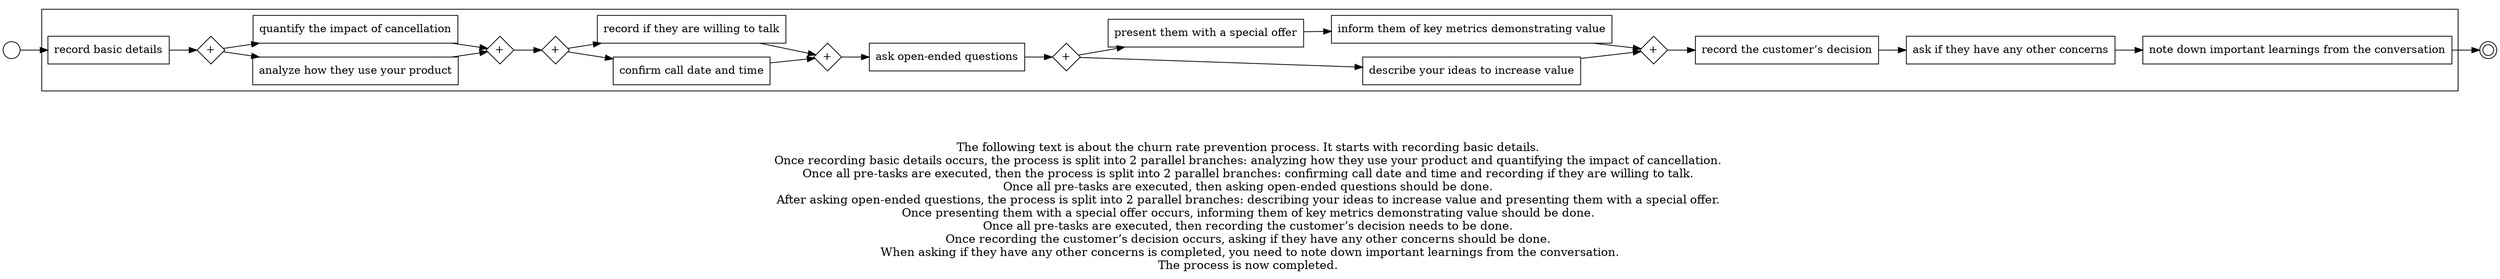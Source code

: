 digraph churn_rate_prevention_process_40 {
	graph [rankdir=LR]
	START_NODE [label="" shape=circle width=0.3]
	subgraph CLUSTER_0 {
		"record basic details" [shape=box]
		"AND_SPLIT--2. Evaluate product usage_EEGQ" [label="+" fixedsize=true shape=diamond width=0.5]
		"record basic details" -> "AND_SPLIT--2. Evaluate product usage_EEGQ"
		"analyze how they use your product" [shape=box]
		"AND_SPLIT--2. Evaluate product usage_EEGQ" -> "analyze how they use your product"
		"quantify the impact of cancellation" [shape=box]
		"AND_SPLIT--2. Evaluate product usage_EEGQ" -> "quantify the impact of cancellation"
		"AND_JOIN--2. Evaluate product usage_EEGQ" [label="+" fixedsize=true shape=diamond width=0.5]
		"analyze how they use your product" -> "AND_JOIN--2. Evaluate product usage_EEGQ"
		"quantify the impact of cancellation" -> "AND_JOIN--2. Evaluate product usage_EEGQ"
		"AND_SPLIT--3. Contact the customer_KFOG" [label="+" fixedsize=true shape=diamond width=0.5]
		"AND_JOIN--2. Evaluate product usage_EEGQ" -> "AND_SPLIT--3. Contact the customer_KFOG"
		"confirm call date and time" [shape=box]
		"AND_SPLIT--3. Contact the customer_KFOG" -> "confirm call date and time"
		"record if they are willing to talk" [shape=box]
		"AND_SPLIT--3. Contact the customer_KFOG" -> "record if they are willing to talk"
		"AND_JOIN--3. Contact the customer_KFOG" [label="+" fixedsize=true shape=diamond width=0.5]
		"confirm call date and time" -> "AND_JOIN--3. Contact the customer_KFOG"
		"record if they are willing to talk" -> "AND_JOIN--3. Contact the customer_KFOG"
		"ask open-ended questions" [shape=box]
		"AND_JOIN--3. Contact the customer_KFOG" -> "ask open-ended questions"
		"AND_SPLIT--5. Retention incentives_UQDW" [label="+" fixedsize=true shape=diamond width=0.5]
		"ask open-ended questions" -> "AND_SPLIT--5. Retention incentives_UQDW"
		"describe your ideas to increase value" [shape=box]
		"AND_SPLIT--5. Retention incentives_UQDW" -> "describe your ideas to increase value"
		"present them with a special offer" [shape=box]
		"AND_SPLIT--5. Retention incentives_UQDW" -> "present them with a special offer"
		"inform them of key metrics demonstrating value" [shape=box]
		"present them with a special offer" -> "inform them of key metrics demonstrating value"
		"AND_JOIN--5. Retention incentives_UQDW" [label="+" fixedsize=true shape=diamond width=0.5]
		"describe your ideas to increase value" -> "AND_JOIN--5. Retention incentives_UQDW"
		"inform them of key metrics demonstrating value" -> "AND_JOIN--5. Retention incentives_UQDW"
		"record the customer’s decision" [shape=box]
		"AND_JOIN--5. Retention incentives_UQDW" -> "record the customer’s decision"
		"ask if they have any other concerns" [shape=box]
		"record the customer’s decision" -> "ask if they have any other concerns"
		"note down important learnings from the conversation" [shape=box]
		"ask if they have any other concerns" -> "note down important learnings from the conversation"
	}
	START_NODE -> "record basic details"
	END_NODE [label="" shape=doublecircle width=0.2]
	"note down important learnings from the conversation" -> END_NODE
	fontsize=15 label="\n\n
The following text is about the churn rate prevention process. It starts with recording basic details. 
Once recording basic details occurs, the process is split into 2 parallel branches: analyzing how they use your product and quantifying the impact of cancellation. 
Once all pre-tasks are executed, then the process is split into 2 parallel branches: confirming call date and time and recording if they are willing to talk. 
Once all pre-tasks are executed, then asking open-ended questions should be done. 
After asking open-ended questions, the process is split into 2 parallel branches: describing your ideas to increase value and presenting them with a special offer. 
Once presenting them with a special offer occurs, informing them of key metrics demonstrating value should be done. 
Once all pre-tasks are executed, then recording the customer’s decision needs to be done. 
Once recording the customer’s decision occurs, asking if they have any other concerns should be done. 
When asking if they have any other concerns is completed, you need to note down important learnings from the conversation.
The process is now completed. 
"
}
